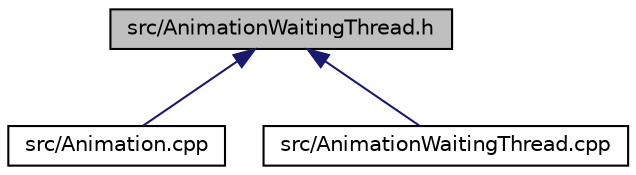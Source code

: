 digraph "src/AnimationWaitingThread.h"
{
  edge [fontname="Helvetica",fontsize="10",labelfontname="Helvetica",labelfontsize="10"];
  node [fontname="Helvetica",fontsize="10",shape=record];
  Node1 [label="src/AnimationWaitingThread.h",height=0.2,width=0.4,color="black", fillcolor="grey75", style="filled" fontcolor="black"];
  Node1 -> Node2 [dir="back",color="midnightblue",fontsize="10",style="solid",fontname="Helvetica"];
  Node2 [label="src/Animation.cpp",height=0.2,width=0.4,color="black", fillcolor="white", style="filled",URL="$_animation_8cpp.html"];
  Node1 -> Node3 [dir="back",color="midnightblue",fontsize="10",style="solid",fontname="Helvetica"];
  Node3 [label="src/AnimationWaitingThread.cpp",height=0.2,width=0.4,color="black", fillcolor="white", style="filled",URL="$_animation_waiting_thread_8cpp.html"];
}
